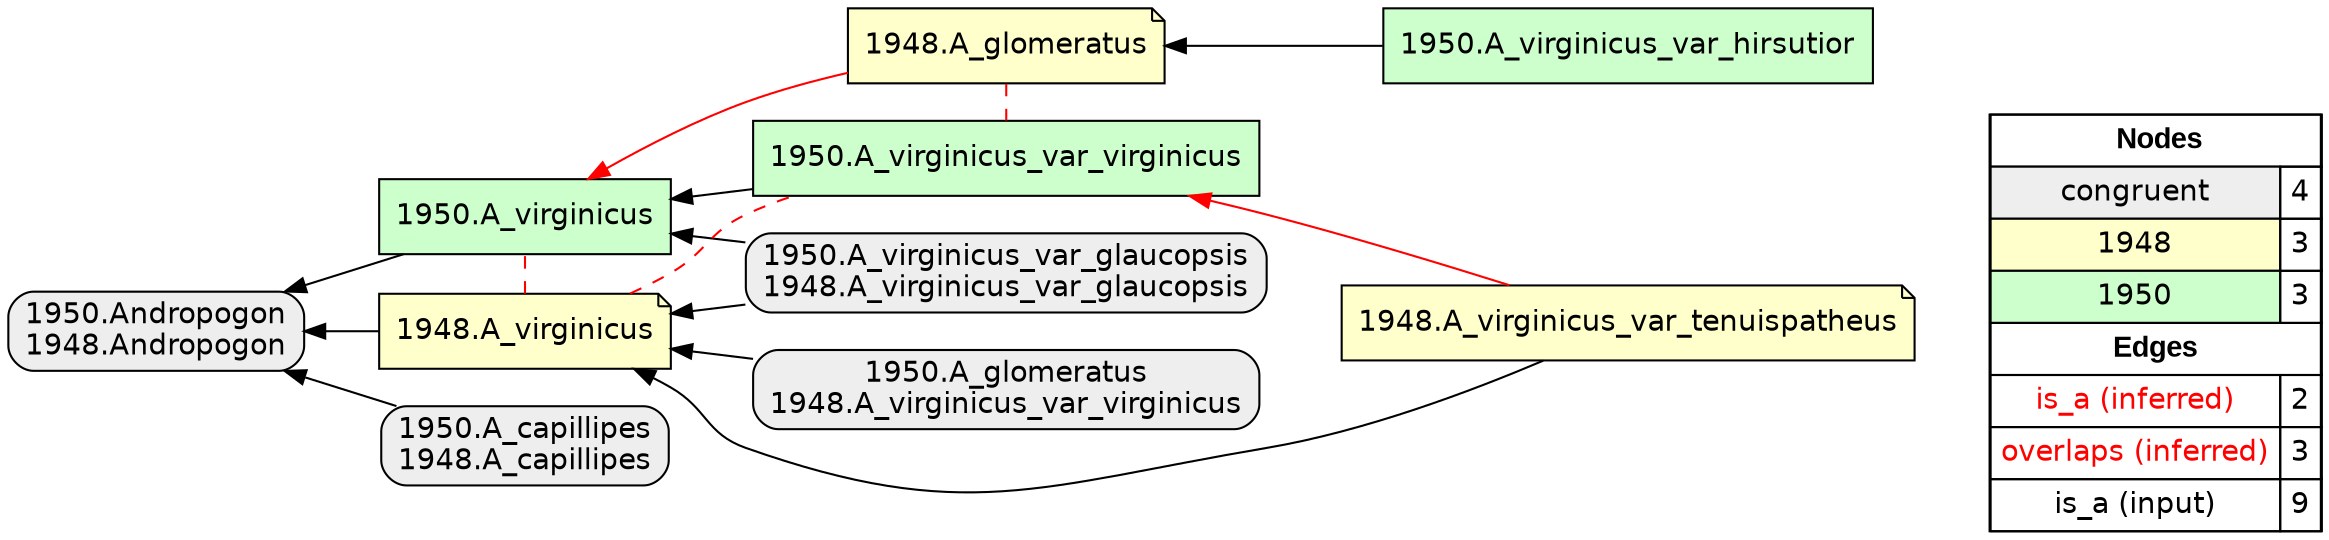digraph{
rankdir=RL
node[shape=box style="filled,rounded" fillcolor="#EEEEEE" fontname="helvetica"] 
"1950.A_virginicus_var_glaucopsis\n1948.A_virginicus_var_glaucopsis"
"1950.A_capillipes\n1948.A_capillipes"
"1950.A_glomeratus\n1948.A_virginicus_var_virginicus"
"1950.Andropogon\n1948.Andropogon"
node[shape=note style=filled fillcolor="#FFFFCC" fontname="helvetica"] 
"1948.A_glomeratus"
"1948.A_virginicus"
"1948.A_virginicus_var_tenuispatheus"
node[shape=box style=filled fillcolor="#CCFFCC" fontname="helvetica"] 
"1950.A_virginicus_var_hirsutior"
"1950.A_virginicus_var_virginicus"
"1950.A_virginicus"
edge[arrowhead=normal style=solid color="#FF0000" constraint=true penwidth=1]
"1948.A_virginicus_var_tenuispatheus" -> "1950.A_virginicus_var_virginicus"
"1948.A_glomeratus" -> "1950.A_virginicus"
edge[arrowhead=none style=dashed color="#FF0000" constraint=false penwidth=1]
"1948.A_glomeratus" -> "1950.A_virginicus_var_virginicus"
"1948.A_virginicus" -> "1950.A_virginicus"
"1948.A_virginicus" -> "1950.A_virginicus_var_virginicus"
edge[arrowhead=normal style=dotted color="#000000" constraint=true penwidth=1]
edge[arrowhead=normal style=solid color="#000000" constraint=true penwidth=1]
"1948.A_virginicus" -> "1950.Andropogon\n1948.Andropogon"
"1950.A_glomeratus\n1948.A_virginicus_var_virginicus" -> "1948.A_virginicus"
"1950.A_virginicus_var_glaucopsis\n1948.A_virginicus_var_glaucopsis" -> "1948.A_virginicus"
"1950.A_virginicus_var_hirsutior" -> "1948.A_glomeratus"
"1950.A_virginicus_var_glaucopsis\n1948.A_virginicus_var_glaucopsis" -> "1950.A_virginicus"
"1948.A_virginicus_var_tenuispatheus" -> "1948.A_virginicus"
"1950.A_capillipes\n1948.A_capillipes" -> "1950.Andropogon\n1948.Andropogon"
"1950.A_virginicus" -> "1950.Andropogon\n1948.Andropogon"
"1950.A_virginicus_var_virginicus" -> "1950.A_virginicus"
node[shape=box] 
{rank=source Legend [fillcolor= white margin=0 label=< 
 <TABLE BORDER="0" CELLBORDER="1" CELLSPACING="0" CELLPADDING="4"> 
<TR> <TD COLSPAN="2"><font face="Arial Black"> Nodes</font></TD> </TR> 
<TR> 
 <TD bgcolor="#EEEEEE" fontname="helvetica">congruent</TD> 
 <TD>4</TD> 
 </TR> 
<TR> 
 <TD bgcolor="#FFFFCC" fontname="helvetica">1948</TD> 
 <TD>3</TD> 
 </TR> 
<TR> 
 <TD bgcolor="#CCFFCC" fontname="helvetica">1950</TD> 
 <TD>3</TD> 
 </TR> 
<TR> <TD COLSPAN="2"><font face = "Arial Black"> Edges </font></TD> </TR> 
<TR> 
 <TD><font color ="#FF0000">is_a (inferred)</font></TD><TD>2</TD>
</TR>
<TR> 
 <TD><font color ="#FF0000">overlaps (inferred)</font></TD><TD>3</TD>
</TR>
<TR> 
 <TD><font color ="#000000">is_a (input)</font></TD><TD>9</TD>
</TR>
</TABLE> 
 >] } 
}